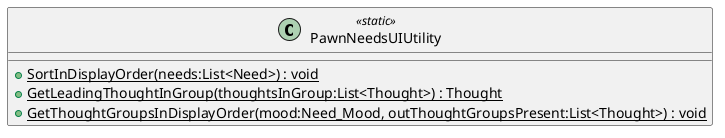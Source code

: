 @startuml
class PawnNeedsUIUtility <<static>> {
    + {static} SortInDisplayOrder(needs:List<Need>) : void
    + {static} GetLeadingThoughtInGroup(thoughtsInGroup:List<Thought>) : Thought
    + {static} GetThoughtGroupsInDisplayOrder(mood:Need_Mood, outThoughtGroupsPresent:List<Thought>) : void
}
@enduml
